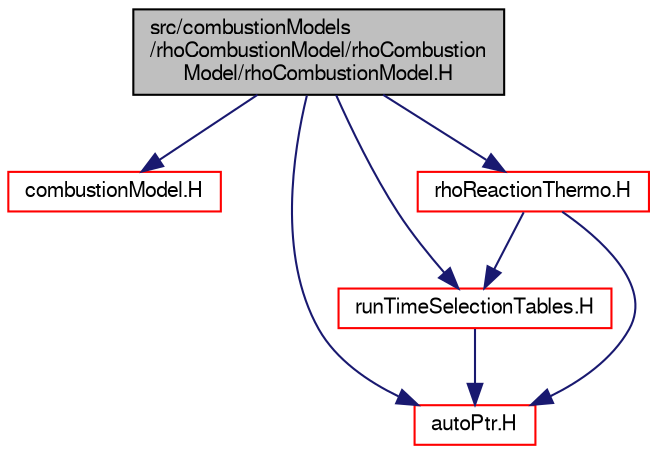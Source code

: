 digraph "src/combustionModels/rhoCombustionModel/rhoCombustionModel/rhoCombustionModel.H"
{
  bgcolor="transparent";
  edge [fontname="FreeSans",fontsize="10",labelfontname="FreeSans",labelfontsize="10"];
  node [fontname="FreeSans",fontsize="10",shape=record];
  Node0 [label="src/combustionModels\l/rhoCombustionModel/rhoCombustion\lModel/rhoCombustionModel.H",height=0.2,width=0.4,color="black", fillcolor="grey75", style="filled", fontcolor="black"];
  Node0 -> Node1 [color="midnightblue",fontsize="10",style="solid",fontname="FreeSans"];
  Node1 [label="combustionModel.H",height=0.2,width=0.4,color="red",URL="$a00005.html"];
  Node0 -> Node47 [color="midnightblue",fontsize="10",style="solid",fontname="FreeSans"];
  Node47 [label="autoPtr.H",height=0.2,width=0.4,color="red",URL="$a11078.html"];
  Node0 -> Node61 [color="midnightblue",fontsize="10",style="solid",fontname="FreeSans"];
  Node61 [label="runTimeSelectionTables.H",height=0.2,width=0.4,color="red",URL="$a09266.html",tooltip="Macros to ease declaration of run-time selection tables. "];
  Node61 -> Node47 [color="midnightblue",fontsize="10",style="solid",fontname="FreeSans"];
  Node0 -> Node88 [color="midnightblue",fontsize="10",style="solid",fontname="FreeSans"];
  Node88 [label="rhoReactionThermo.H",height=0.2,width=0.4,color="red",URL="$a16244.html"];
  Node88 -> Node47 [color="midnightblue",fontsize="10",style="solid",fontname="FreeSans"];
  Node88 -> Node61 [color="midnightblue",fontsize="10",style="solid",fontname="FreeSans"];
}
